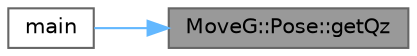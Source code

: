 digraph "MoveG::Pose::getQz"
{
 // INTERACTIVE_SVG=YES
 // LATEX_PDF_SIZE
  bgcolor="transparent";
  edge [fontname=Helvetica,fontsize=10,labelfontname=Helvetica,labelfontsize=10];
  node [fontname=Helvetica,fontsize=10,shape=box,height=0.2,width=0.4];
  rankdir="RL";
  Node1 [id="Node000001",label="MoveG::Pose::getQz",height=0.2,width=0.4,color="gray40", fillcolor="grey60", style="filled", fontcolor="black",tooltip="Gets the Z component of the quaternion."];
  Node1 -> Node2 [id="edge1_Node000001_Node000002",dir="back",color="steelblue1",style="solid",tooltip=" "];
  Node2 [id="Node000002",label="main",height=0.2,width=0.4,color="grey40", fillcolor="white", style="filled",URL="$pose__example_8cpp.html#ae66f6b31b5ad750f1fe042a706a4e3d4",tooltip=" "];
}
